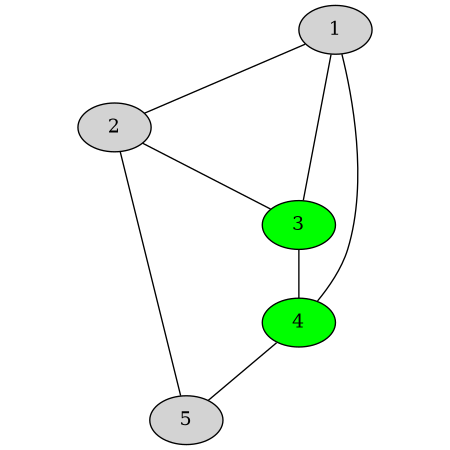 digraph {
    size="3,3" ratio=fill;
    edge [arrowhead=none,arrowtail=none];
    node [style=filled];
    1
    2
    3 [fillcolor = green]
    4 [fillcolor = green]
    5 
    1 -> 2
    2 -> 3
    1 -> 3
    3 -> 4
    1 -> 4
    4 -> 5
    5 -> 2
}